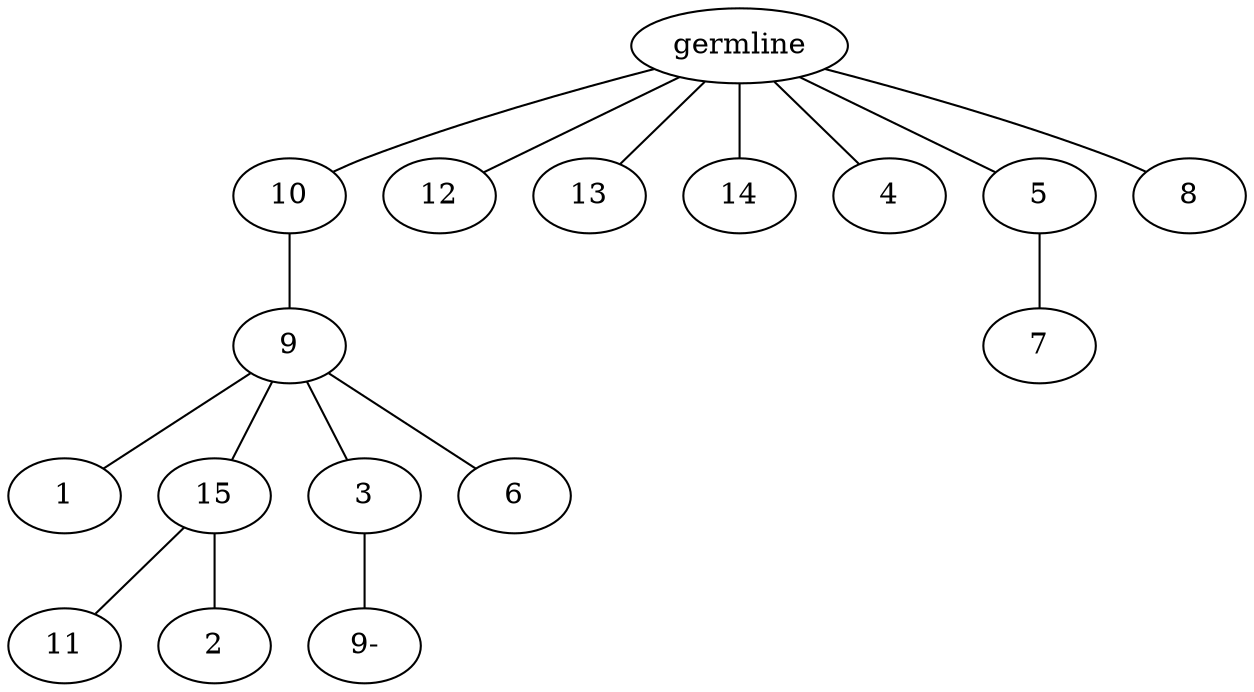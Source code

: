 graph tree {
    "140365296997136" [label="germline"];
    "140365296313776" [label="10"];
    "140365296312384" [label="9"];
    "140365296313584" [label="1"];
    "140365296314640" [label="15"];
    "140365296752432" [label="11"];
    "140365296753104" [label="2"];
    "140365296315744" [label="3"];
    "140365296708240" [label="9-"];
    "140365296316368" [label="6"];
    "140365296315072" [label="12"];
    "140365296313824" [label="13"];
    "140365296315312" [label="14"];
    "140365296754304" [label="4"];
    "140365296313008" [label="5"];
    "140365296968704" [label="7"];
    "140365296313392" [label="8"];
    "140365296997136" -- "140365296313776";
    "140365296997136" -- "140365296315072";
    "140365296997136" -- "140365296313824";
    "140365296997136" -- "140365296315312";
    "140365296997136" -- "140365296754304";
    "140365296997136" -- "140365296313008";
    "140365296997136" -- "140365296313392";
    "140365296313776" -- "140365296312384";
    "140365296312384" -- "140365296313584";
    "140365296312384" -- "140365296314640";
    "140365296312384" -- "140365296315744";
    "140365296312384" -- "140365296316368";
    "140365296314640" -- "140365296752432";
    "140365296314640" -- "140365296753104";
    "140365296315744" -- "140365296708240";
    "140365296313008" -- "140365296968704";
}

